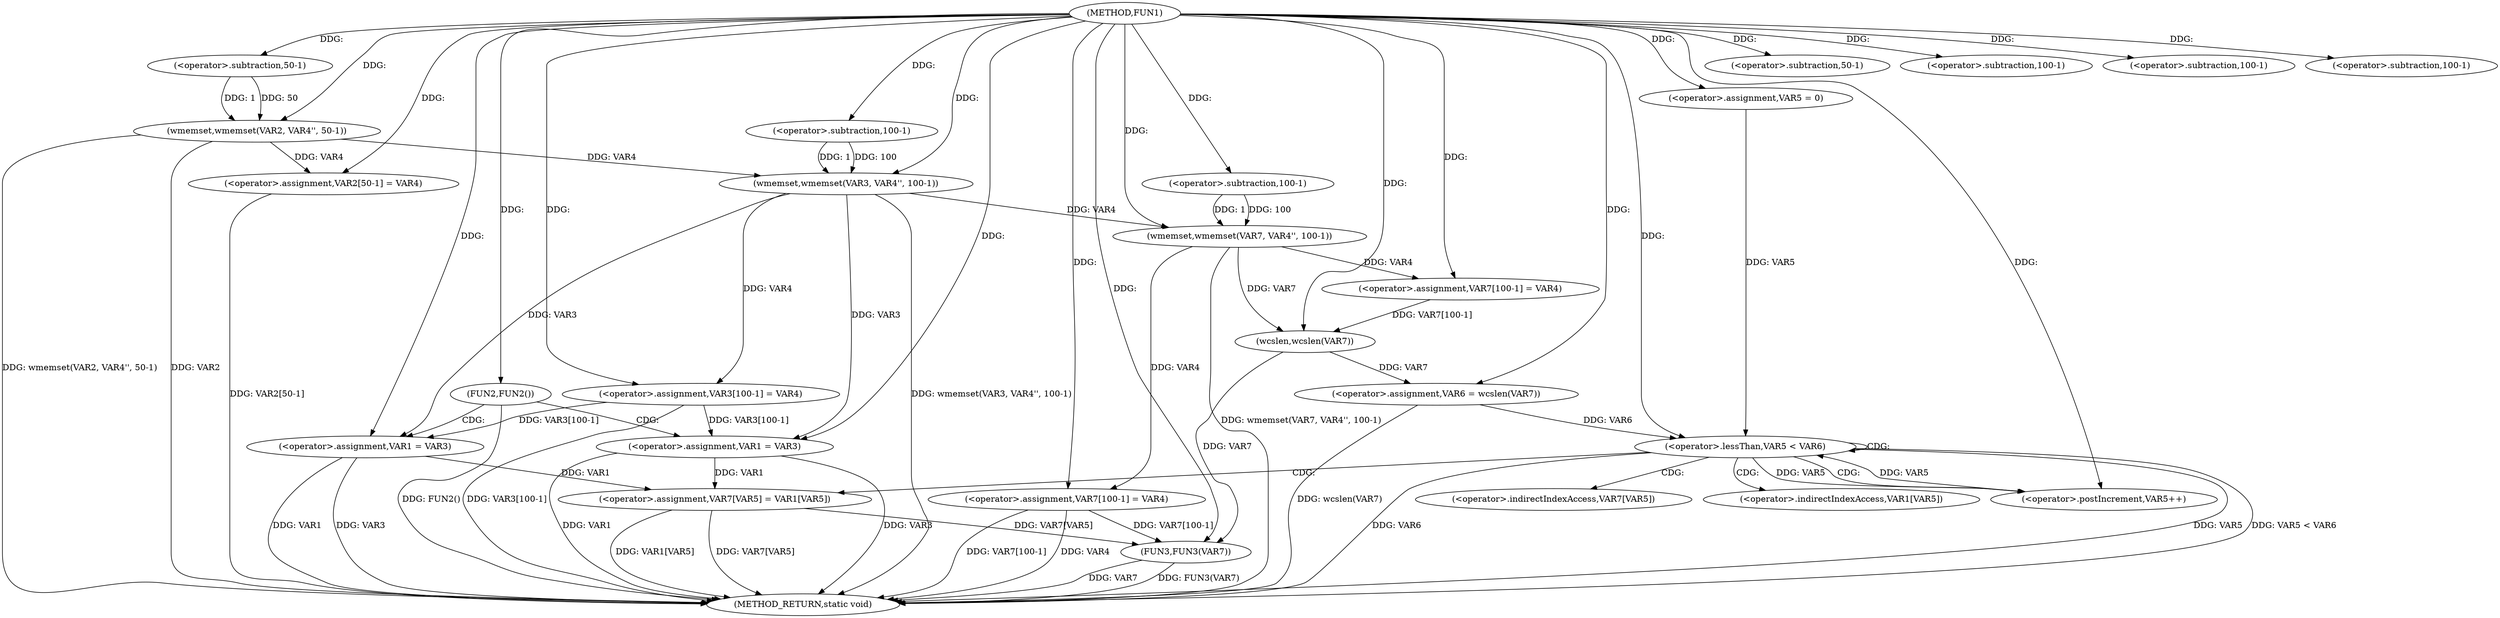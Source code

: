digraph FUN1 {  
"1000100" [label = "(METHOD,FUN1)" ]
"1000189" [label = "(METHOD_RETURN,static void)" ]
"1000105" [label = "(wmemset,wmemset(VAR2, VAR4'', 50-1))" ]
"1000108" [label = "(<operator>.subtraction,50-1)" ]
"1000111" [label = "(<operator>.assignment,VAR2[50-1] = VAR4)" ]
"1000114" [label = "(<operator>.subtraction,50-1)" ]
"1000118" [label = "(wmemset,wmemset(VAR3, VAR4'', 100-1))" ]
"1000121" [label = "(<operator>.subtraction,100-1)" ]
"1000124" [label = "(<operator>.assignment,VAR3[100-1] = VAR4)" ]
"1000127" [label = "(<operator>.subtraction,100-1)" ]
"1000132" [label = "(FUN2,FUN2())" ]
"1000134" [label = "(<operator>.assignment,VAR1 = VAR3)" ]
"1000139" [label = "(<operator>.assignment,VAR1 = VAR3)" ]
"1000146" [label = "(wmemset,wmemset(VAR7, VAR4'', 100-1))" ]
"1000149" [label = "(<operator>.subtraction,100-1)" ]
"1000152" [label = "(<operator>.assignment,VAR7[100-1] = VAR4)" ]
"1000155" [label = "(<operator>.subtraction,100-1)" ]
"1000159" [label = "(<operator>.assignment,VAR6 = wcslen(VAR7))" ]
"1000161" [label = "(wcslen,wcslen(VAR7))" ]
"1000164" [label = "(<operator>.assignment,VAR5 = 0)" ]
"1000167" [label = "(<operator>.lessThan,VAR5 < VAR6)" ]
"1000170" [label = "(<operator>.postIncrement,VAR5++)" ]
"1000173" [label = "(<operator>.assignment,VAR7[VAR5] = VAR1[VAR5])" ]
"1000180" [label = "(<operator>.assignment,VAR7[100-1] = VAR4)" ]
"1000183" [label = "(<operator>.subtraction,100-1)" ]
"1000187" [label = "(FUN3,FUN3(VAR7))" ]
"1000174" [label = "(<operator>.indirectIndexAccess,VAR7[VAR5])" ]
"1000177" [label = "(<operator>.indirectIndexAccess,VAR1[VAR5])" ]
  "1000187" -> "1000189"  [ label = "DDG: FUN3(VAR7)"] 
  "1000124" -> "1000189"  [ label = "DDG: VAR3[100-1]"] 
  "1000167" -> "1000189"  [ label = "DDG: VAR6"] 
  "1000105" -> "1000189"  [ label = "DDG: wmemset(VAR2, VAR4'', 50-1)"] 
  "1000139" -> "1000189"  [ label = "DDG: VAR1"] 
  "1000180" -> "1000189"  [ label = "DDG: VAR7[100-1]"] 
  "1000118" -> "1000189"  [ label = "DDG: wmemset(VAR3, VAR4'', 100-1)"] 
  "1000111" -> "1000189"  [ label = "DDG: VAR2[50-1]"] 
  "1000134" -> "1000189"  [ label = "DDG: VAR3"] 
  "1000146" -> "1000189"  [ label = "DDG: wmemset(VAR7, VAR4'', 100-1)"] 
  "1000187" -> "1000189"  [ label = "DDG: VAR7"] 
  "1000167" -> "1000189"  [ label = "DDG: VAR5"] 
  "1000180" -> "1000189"  [ label = "DDG: VAR4"] 
  "1000132" -> "1000189"  [ label = "DDG: FUN2()"] 
  "1000139" -> "1000189"  [ label = "DDG: VAR3"] 
  "1000167" -> "1000189"  [ label = "DDG: VAR5 < VAR6"] 
  "1000134" -> "1000189"  [ label = "DDG: VAR1"] 
  "1000173" -> "1000189"  [ label = "DDG: VAR1[VAR5]"] 
  "1000159" -> "1000189"  [ label = "DDG: wcslen(VAR7)"] 
  "1000173" -> "1000189"  [ label = "DDG: VAR7[VAR5]"] 
  "1000105" -> "1000189"  [ label = "DDG: VAR2"] 
  "1000100" -> "1000105"  [ label = "DDG: "] 
  "1000108" -> "1000105"  [ label = "DDG: 50"] 
  "1000108" -> "1000105"  [ label = "DDG: 1"] 
  "1000100" -> "1000108"  [ label = "DDG: "] 
  "1000105" -> "1000111"  [ label = "DDG: VAR4"] 
  "1000100" -> "1000111"  [ label = "DDG: "] 
  "1000100" -> "1000114"  [ label = "DDG: "] 
  "1000100" -> "1000118"  [ label = "DDG: "] 
  "1000105" -> "1000118"  [ label = "DDG: VAR4"] 
  "1000121" -> "1000118"  [ label = "DDG: 100"] 
  "1000121" -> "1000118"  [ label = "DDG: 1"] 
  "1000100" -> "1000121"  [ label = "DDG: "] 
  "1000118" -> "1000124"  [ label = "DDG: VAR4"] 
  "1000100" -> "1000124"  [ label = "DDG: "] 
  "1000100" -> "1000127"  [ label = "DDG: "] 
  "1000100" -> "1000132"  [ label = "DDG: "] 
  "1000124" -> "1000134"  [ label = "DDG: VAR3[100-1]"] 
  "1000118" -> "1000134"  [ label = "DDG: VAR3"] 
  "1000100" -> "1000134"  [ label = "DDG: "] 
  "1000124" -> "1000139"  [ label = "DDG: VAR3[100-1]"] 
  "1000118" -> "1000139"  [ label = "DDG: VAR3"] 
  "1000100" -> "1000139"  [ label = "DDG: "] 
  "1000100" -> "1000146"  [ label = "DDG: "] 
  "1000118" -> "1000146"  [ label = "DDG: VAR4"] 
  "1000149" -> "1000146"  [ label = "DDG: 100"] 
  "1000149" -> "1000146"  [ label = "DDG: 1"] 
  "1000100" -> "1000149"  [ label = "DDG: "] 
  "1000146" -> "1000152"  [ label = "DDG: VAR4"] 
  "1000100" -> "1000152"  [ label = "DDG: "] 
  "1000100" -> "1000155"  [ label = "DDG: "] 
  "1000161" -> "1000159"  [ label = "DDG: VAR7"] 
  "1000100" -> "1000159"  [ label = "DDG: "] 
  "1000152" -> "1000161"  [ label = "DDG: VAR7[100-1]"] 
  "1000146" -> "1000161"  [ label = "DDG: VAR7"] 
  "1000100" -> "1000161"  [ label = "DDG: "] 
  "1000100" -> "1000164"  [ label = "DDG: "] 
  "1000170" -> "1000167"  [ label = "DDG: VAR5"] 
  "1000164" -> "1000167"  [ label = "DDG: VAR5"] 
  "1000100" -> "1000167"  [ label = "DDG: "] 
  "1000159" -> "1000167"  [ label = "DDG: VAR6"] 
  "1000167" -> "1000170"  [ label = "DDG: VAR5"] 
  "1000100" -> "1000170"  [ label = "DDG: "] 
  "1000139" -> "1000173"  [ label = "DDG: VAR1"] 
  "1000134" -> "1000173"  [ label = "DDG: VAR1"] 
  "1000100" -> "1000180"  [ label = "DDG: "] 
  "1000146" -> "1000180"  [ label = "DDG: VAR4"] 
  "1000100" -> "1000183"  [ label = "DDG: "] 
  "1000180" -> "1000187"  [ label = "DDG: VAR7[100-1]"] 
  "1000161" -> "1000187"  [ label = "DDG: VAR7"] 
  "1000173" -> "1000187"  [ label = "DDG: VAR7[VAR5]"] 
  "1000100" -> "1000187"  [ label = "DDG: "] 
  "1000132" -> "1000139"  [ label = "CDG: "] 
  "1000132" -> "1000134"  [ label = "CDG: "] 
  "1000167" -> "1000170"  [ label = "CDG: "] 
  "1000167" -> "1000177"  [ label = "CDG: "] 
  "1000167" -> "1000174"  [ label = "CDG: "] 
  "1000167" -> "1000167"  [ label = "CDG: "] 
  "1000167" -> "1000173"  [ label = "CDG: "] 
}
